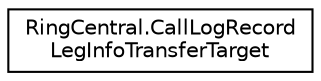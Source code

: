 digraph "Graphical Class Hierarchy"
{
 // LATEX_PDF_SIZE
  edge [fontname="Helvetica",fontsize="10",labelfontname="Helvetica",labelfontsize="10"];
  node [fontname="Helvetica",fontsize="10",shape=record];
  rankdir="LR";
  Node0 [label="RingCentral.CallLogRecord\lLegInfoTransferTarget",height=0.2,width=0.4,color="black", fillcolor="white", style="filled",URL="$classRingCentral_1_1CallLogRecordLegInfoTransferTarget.html",tooltip=" "];
}
